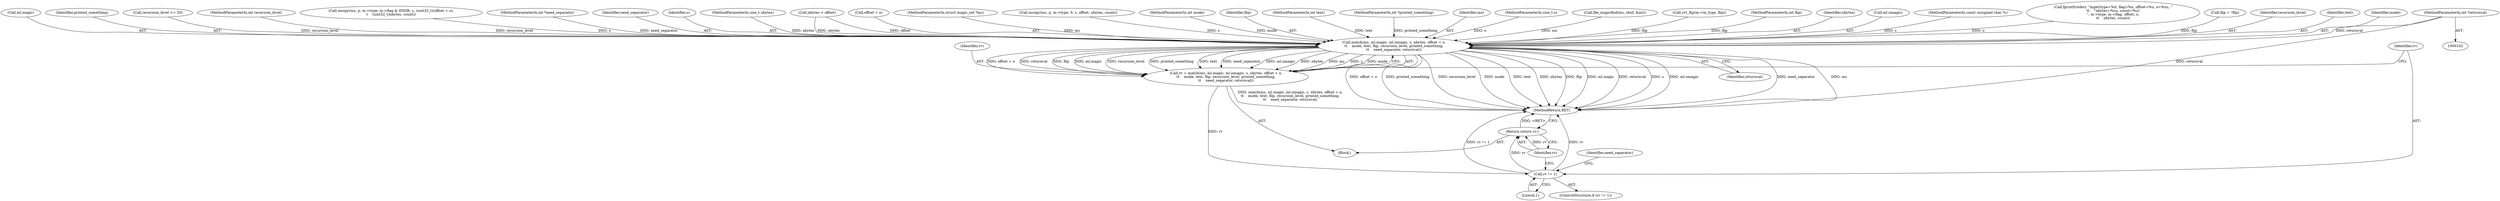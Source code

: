 digraph "0_file_4a284c89d6ef11aca34da65da7d673050a5ea320_4@pointer" {
"1000115" [label="(MethodParameterIn,int *returnval)"];
"1001724" [label="(Call,match(ms, ml.magic, ml.nmagic, s, nbytes, offset + o,\n\t\t    mode, text, flip, recursion_level, printed_something,\n\t\t    need_separator, returnval))"];
"1001722" [label="(Call,rv = match(ms, ml.magic, ml.nmagic, s, nbytes, offset + o,\n\t\t    mode, text, flip, recursion_level, printed_something,\n\t\t    need_separator, returnval))"];
"1001745" [label="(Call,rv != 1)"];
"1001752" [label="(Return,return rv;)"];
"1000104" [label="(MethodParameterIn,const unsigned char *s)"];
"1001456" [label="(Block,)"];
"1000193" [label="(Call,fprintf(stderr, \"mget(type=%d, flag=%x, offset=%u, o=%zu, \"\n\t\t    \"nbytes=%zu, count=%u)\n\", m->type, m->flag, offset, o,\n\t\t    nbytes, count))"];
"1001724" [label="(Call,match(ms, ml.magic, ml.nmagic, s, nbytes, offset + o,\n\t\t    mode, text, flip, recursion_level, printed_something,\n\t\t    need_separator, returnval))"];
"1001752" [label="(Return,return rv;)"];
"1001686" [label="(Call,flip = !flip)"];
"1001740" [label="(Identifier,recursion_level)"];
"1001738" [label="(Identifier,text)"];
"1001737" [label="(Identifier,mode)"];
"1001726" [label="(Call,ml.magic)"];
"1001741" [label="(Identifier,printed_something)"];
"1000145" [label="(Call,recursion_level >= 20)"];
"1000112" [label="(MethodParameterIn,int recursion_level)"];
"1000158" [label="(Call,mcopy(ms, p, m->type, m->flag & INDIR, s, (uint32_t)(offset + o),\n\t    (uint32_t)nbytes, count))"];
"1000114" [label="(MethodParameterIn,int *need_separator)"];
"1001742" [label="(Identifier,need_separator)"];
"1001732" [label="(Identifier,s)"];
"1000106" [label="(MethodParameterIn,size_t nbytes)"];
"1001746" [label="(Identifier,rv)"];
"1001745" [label="(Call,rv != 1)"];
"1001784" [label="(MethodReturn,RET)"];
"1001666" [label="(Call,nbytes < offset)"];
"1001734" [label="(Call,offset + o)"];
"1000103" [label="(MethodParameterIn,struct magic_set *ms)"];
"1001411" [label="(Call,mcopy(ms, p, m->type, 0, s, offset, nbytes, count))"];
"1000109" [label="(MethodParameterIn,int mode)"];
"1001739" [label="(Identifier,flip)"];
"1000110" [label="(MethodParameterIn,int text)"];
"1001747" [label="(Literal,1)"];
"1001753" [label="(Identifier,rv)"];
"1000113" [label="(MethodParameterIn,int *printed_something)"];
"1001725" [label="(Identifier,ms)"];
"1000107" [label="(MethodParameterIn,size_t o)"];
"1001744" [label="(ControlStructure,if (rv != 1))"];
"1001743" [label="(Identifier,returnval)"];
"1001692" [label="(Call,file_magicfind(ms, sbuf, &ml))"];
"1001723" [label="(Identifier,rv)"];
"1000115" [label="(MethodParameterIn,int *returnval)"];
"1001750" [label="(Identifier,need_separator)"];
"1000425" [label="(Call,cvt_flip(m->in_type, flip))"];
"1001722" [label="(Call,rv = match(ms, ml.magic, ml.nmagic, s, nbytes, offset + o,\n\t\t    mode, text, flip, recursion_level, printed_something,\n\t\t    need_separator, returnval))"];
"1000111" [label="(MethodParameterIn,int flip)"];
"1001733" [label="(Identifier,nbytes)"];
"1001729" [label="(Call,ml.nmagic)"];
"1000115" -> "1000102"  [label="AST: "];
"1000115" -> "1001784"  [label="DDG: returnval"];
"1000115" -> "1001724"  [label="DDG: returnval"];
"1001724" -> "1001722"  [label="AST: "];
"1001724" -> "1001743"  [label="CFG: "];
"1001725" -> "1001724"  [label="AST: "];
"1001726" -> "1001724"  [label="AST: "];
"1001729" -> "1001724"  [label="AST: "];
"1001732" -> "1001724"  [label="AST: "];
"1001733" -> "1001724"  [label="AST: "];
"1001734" -> "1001724"  [label="AST: "];
"1001737" -> "1001724"  [label="AST: "];
"1001738" -> "1001724"  [label="AST: "];
"1001739" -> "1001724"  [label="AST: "];
"1001740" -> "1001724"  [label="AST: "];
"1001741" -> "1001724"  [label="AST: "];
"1001742" -> "1001724"  [label="AST: "];
"1001743" -> "1001724"  [label="AST: "];
"1001722" -> "1001724"  [label="CFG: "];
"1001724" -> "1001784"  [label="DDG: ml.magic"];
"1001724" -> "1001784"  [label="DDG: returnval"];
"1001724" -> "1001784"  [label="DDG: s"];
"1001724" -> "1001784"  [label="DDG: ml.nmagic"];
"1001724" -> "1001784"  [label="DDG: need_separator"];
"1001724" -> "1001784"  [label="DDG: ms"];
"1001724" -> "1001784"  [label="DDG: offset + o"];
"1001724" -> "1001784"  [label="DDG: printed_something"];
"1001724" -> "1001784"  [label="DDG: recursion_level"];
"1001724" -> "1001784"  [label="DDG: mode"];
"1001724" -> "1001784"  [label="DDG: text"];
"1001724" -> "1001784"  [label="DDG: nbytes"];
"1001724" -> "1001784"  [label="DDG: flip"];
"1001724" -> "1001722"  [label="DDG: offset + o"];
"1001724" -> "1001722"  [label="DDG: returnval"];
"1001724" -> "1001722"  [label="DDG: flip"];
"1001724" -> "1001722"  [label="DDG: ml.magic"];
"1001724" -> "1001722"  [label="DDG: recursion_level"];
"1001724" -> "1001722"  [label="DDG: printed_something"];
"1001724" -> "1001722"  [label="DDG: text"];
"1001724" -> "1001722"  [label="DDG: need_separator"];
"1001724" -> "1001722"  [label="DDG: ml.nmagic"];
"1001724" -> "1001722"  [label="DDG: nbytes"];
"1001724" -> "1001722"  [label="DDG: ms"];
"1001724" -> "1001722"  [label="DDG: s"];
"1001724" -> "1001722"  [label="DDG: mode"];
"1001692" -> "1001724"  [label="DDG: ms"];
"1000103" -> "1001724"  [label="DDG: ms"];
"1000158" -> "1001724"  [label="DDG: s"];
"1001411" -> "1001724"  [label="DDG: s"];
"1000104" -> "1001724"  [label="DDG: s"];
"1001666" -> "1001724"  [label="DDG: nbytes"];
"1001666" -> "1001724"  [label="DDG: offset"];
"1000106" -> "1001724"  [label="DDG: nbytes"];
"1000193" -> "1001724"  [label="DDG: o"];
"1000107" -> "1001724"  [label="DDG: o"];
"1000109" -> "1001724"  [label="DDG: mode"];
"1000110" -> "1001724"  [label="DDG: text"];
"1001686" -> "1001724"  [label="DDG: flip"];
"1000425" -> "1001724"  [label="DDG: flip"];
"1000111" -> "1001724"  [label="DDG: flip"];
"1000145" -> "1001724"  [label="DDG: recursion_level"];
"1000112" -> "1001724"  [label="DDG: recursion_level"];
"1000113" -> "1001724"  [label="DDG: printed_something"];
"1000114" -> "1001724"  [label="DDG: need_separator"];
"1001722" -> "1001456"  [label="AST: "];
"1001723" -> "1001722"  [label="AST: "];
"1001746" -> "1001722"  [label="CFG: "];
"1001722" -> "1001784"  [label="DDG: match(ms, ml.magic, ml.nmagic, s, nbytes, offset + o,\n\t\t    mode, text, flip, recursion_level, printed_something,\n\t\t    need_separator, returnval)"];
"1001722" -> "1001745"  [label="DDG: rv"];
"1001745" -> "1001744"  [label="AST: "];
"1001745" -> "1001747"  [label="CFG: "];
"1001746" -> "1001745"  [label="AST: "];
"1001747" -> "1001745"  [label="AST: "];
"1001750" -> "1001745"  [label="CFG: "];
"1001753" -> "1001745"  [label="CFG: "];
"1001745" -> "1001784"  [label="DDG: rv"];
"1001745" -> "1001784"  [label="DDG: rv != 1"];
"1001745" -> "1001752"  [label="DDG: rv"];
"1001752" -> "1001456"  [label="AST: "];
"1001752" -> "1001753"  [label="CFG: "];
"1001753" -> "1001752"  [label="AST: "];
"1001784" -> "1001752"  [label="CFG: "];
"1001752" -> "1001784"  [label="DDG: <RET>"];
"1001753" -> "1001752"  [label="DDG: rv"];
}
